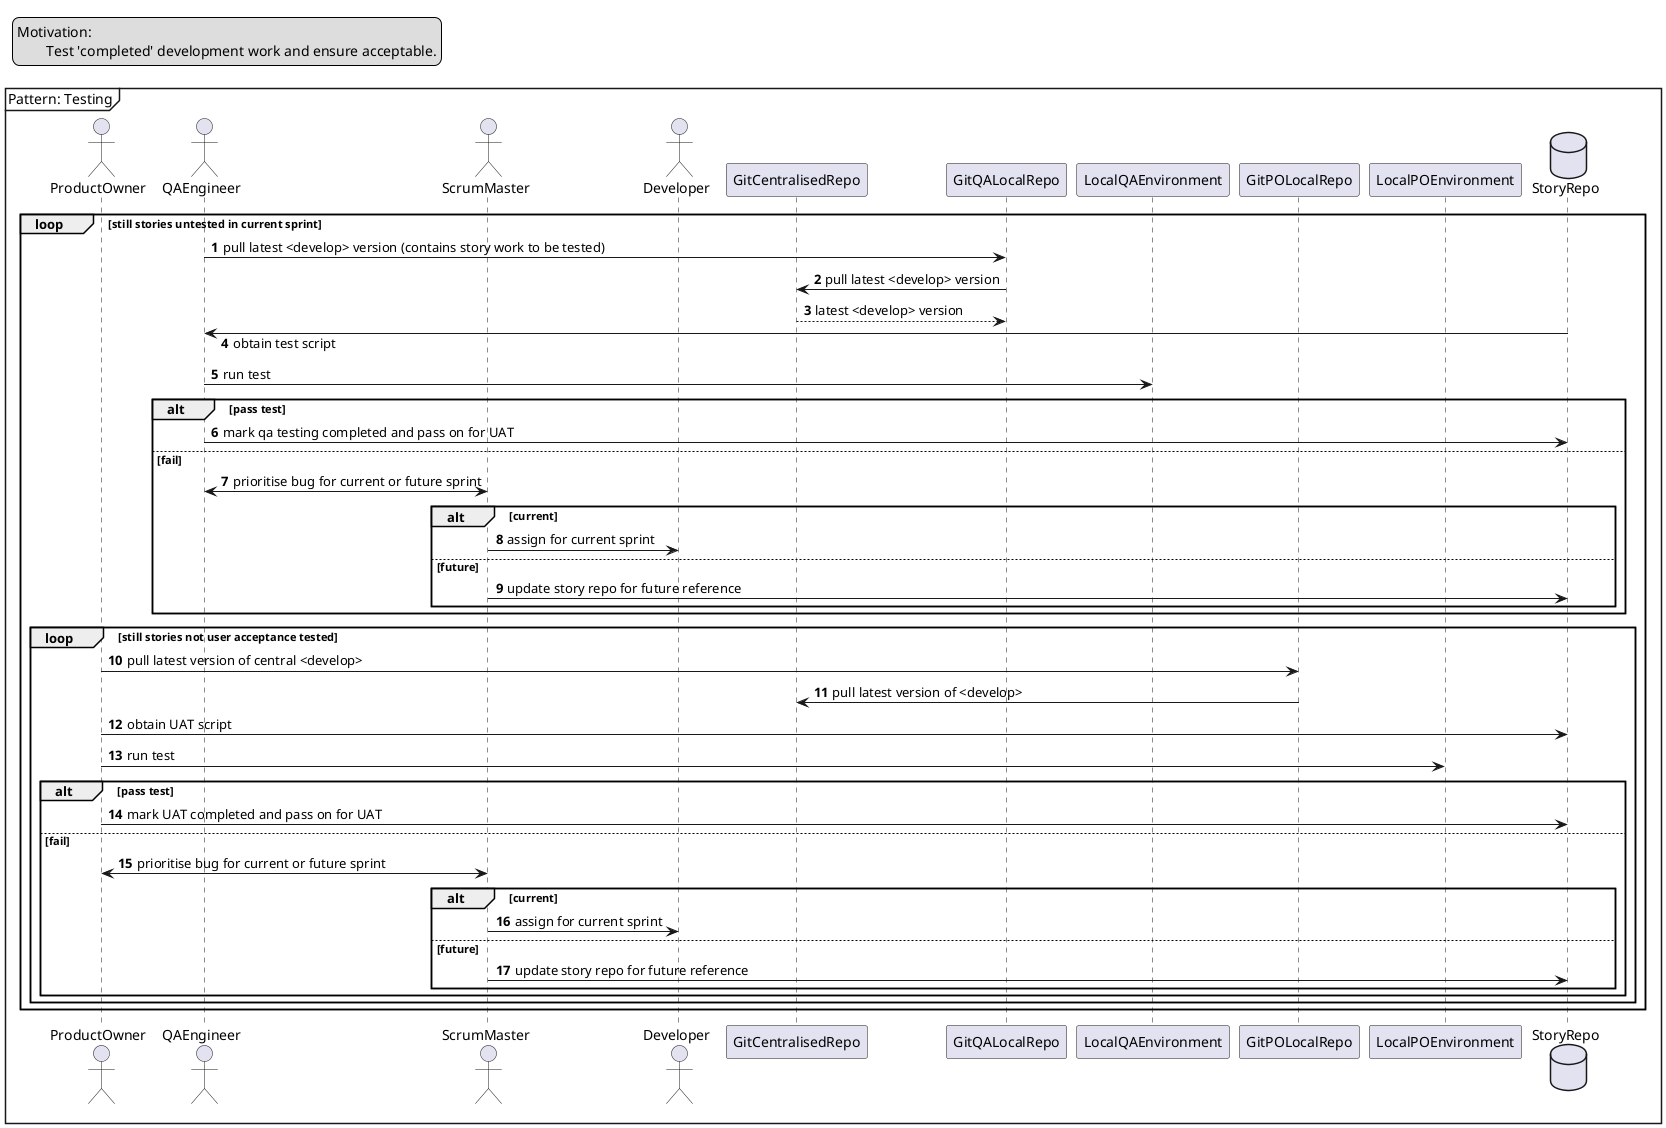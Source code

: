 

'------
@startuml seq-testing

skinparam responseMessageBelowArrow true

mainframe Pattern: Testing

legend top left
Motivation: 
	Test 'completed' development work and ensure acceptable.
end legend

actor ProductOwner as po
actor QAEngineer as qa
actor ScrumMaster as sm
actor Developer as dev
participant GitCentralisedRepo as gc
participant GitQALocalRepo as gqlr
participant LocalQAEnvironment as lqe
participant GitPOLocalRepo as gplr
participant LocalPOEnvironment as lpe
database StoryRepo as sr

autonumber 0.0
autonumber inc A

autonumber 1
loop still stories untested in current sprint
	qa -> gqlr : pull latest <develop> version (contains story work to be tested)
	gqlr -> gc : pull latest <develop> version
	gc --> gqlr: latest <develop> version
	qa <- sr : obtain test script
	qa -> lqe: run test
	
	alt pass test
		qa -> sr: mark qa testing completed and pass on for UAT
	else fail
		sm <-> qa: prioritise bug for current or future sprint
		alt current
			sm -> dev: assign for current sprint
		else future
			sm -> sr: update story repo for future reference
		end
	end

'todo: <uat>

loop still stories not user acceptance tested
	po -> gplr: pull latest version of central <develop>
	gplr -> gc: pull latest version of <develop>
	po -> sr: obtain UAT script
	po -> lpe: run test
	
	alt pass test
		po -> sr: mark UAT completed and pass on for UAT
	else fail
		sm <-> po: prioritise bug for current or future sprint
		alt current
			sm -> dev: assign for current sprint
		else future
			sm -> sr: update story repo for future reference
		end
	end
end
	
end loop

@enduml
